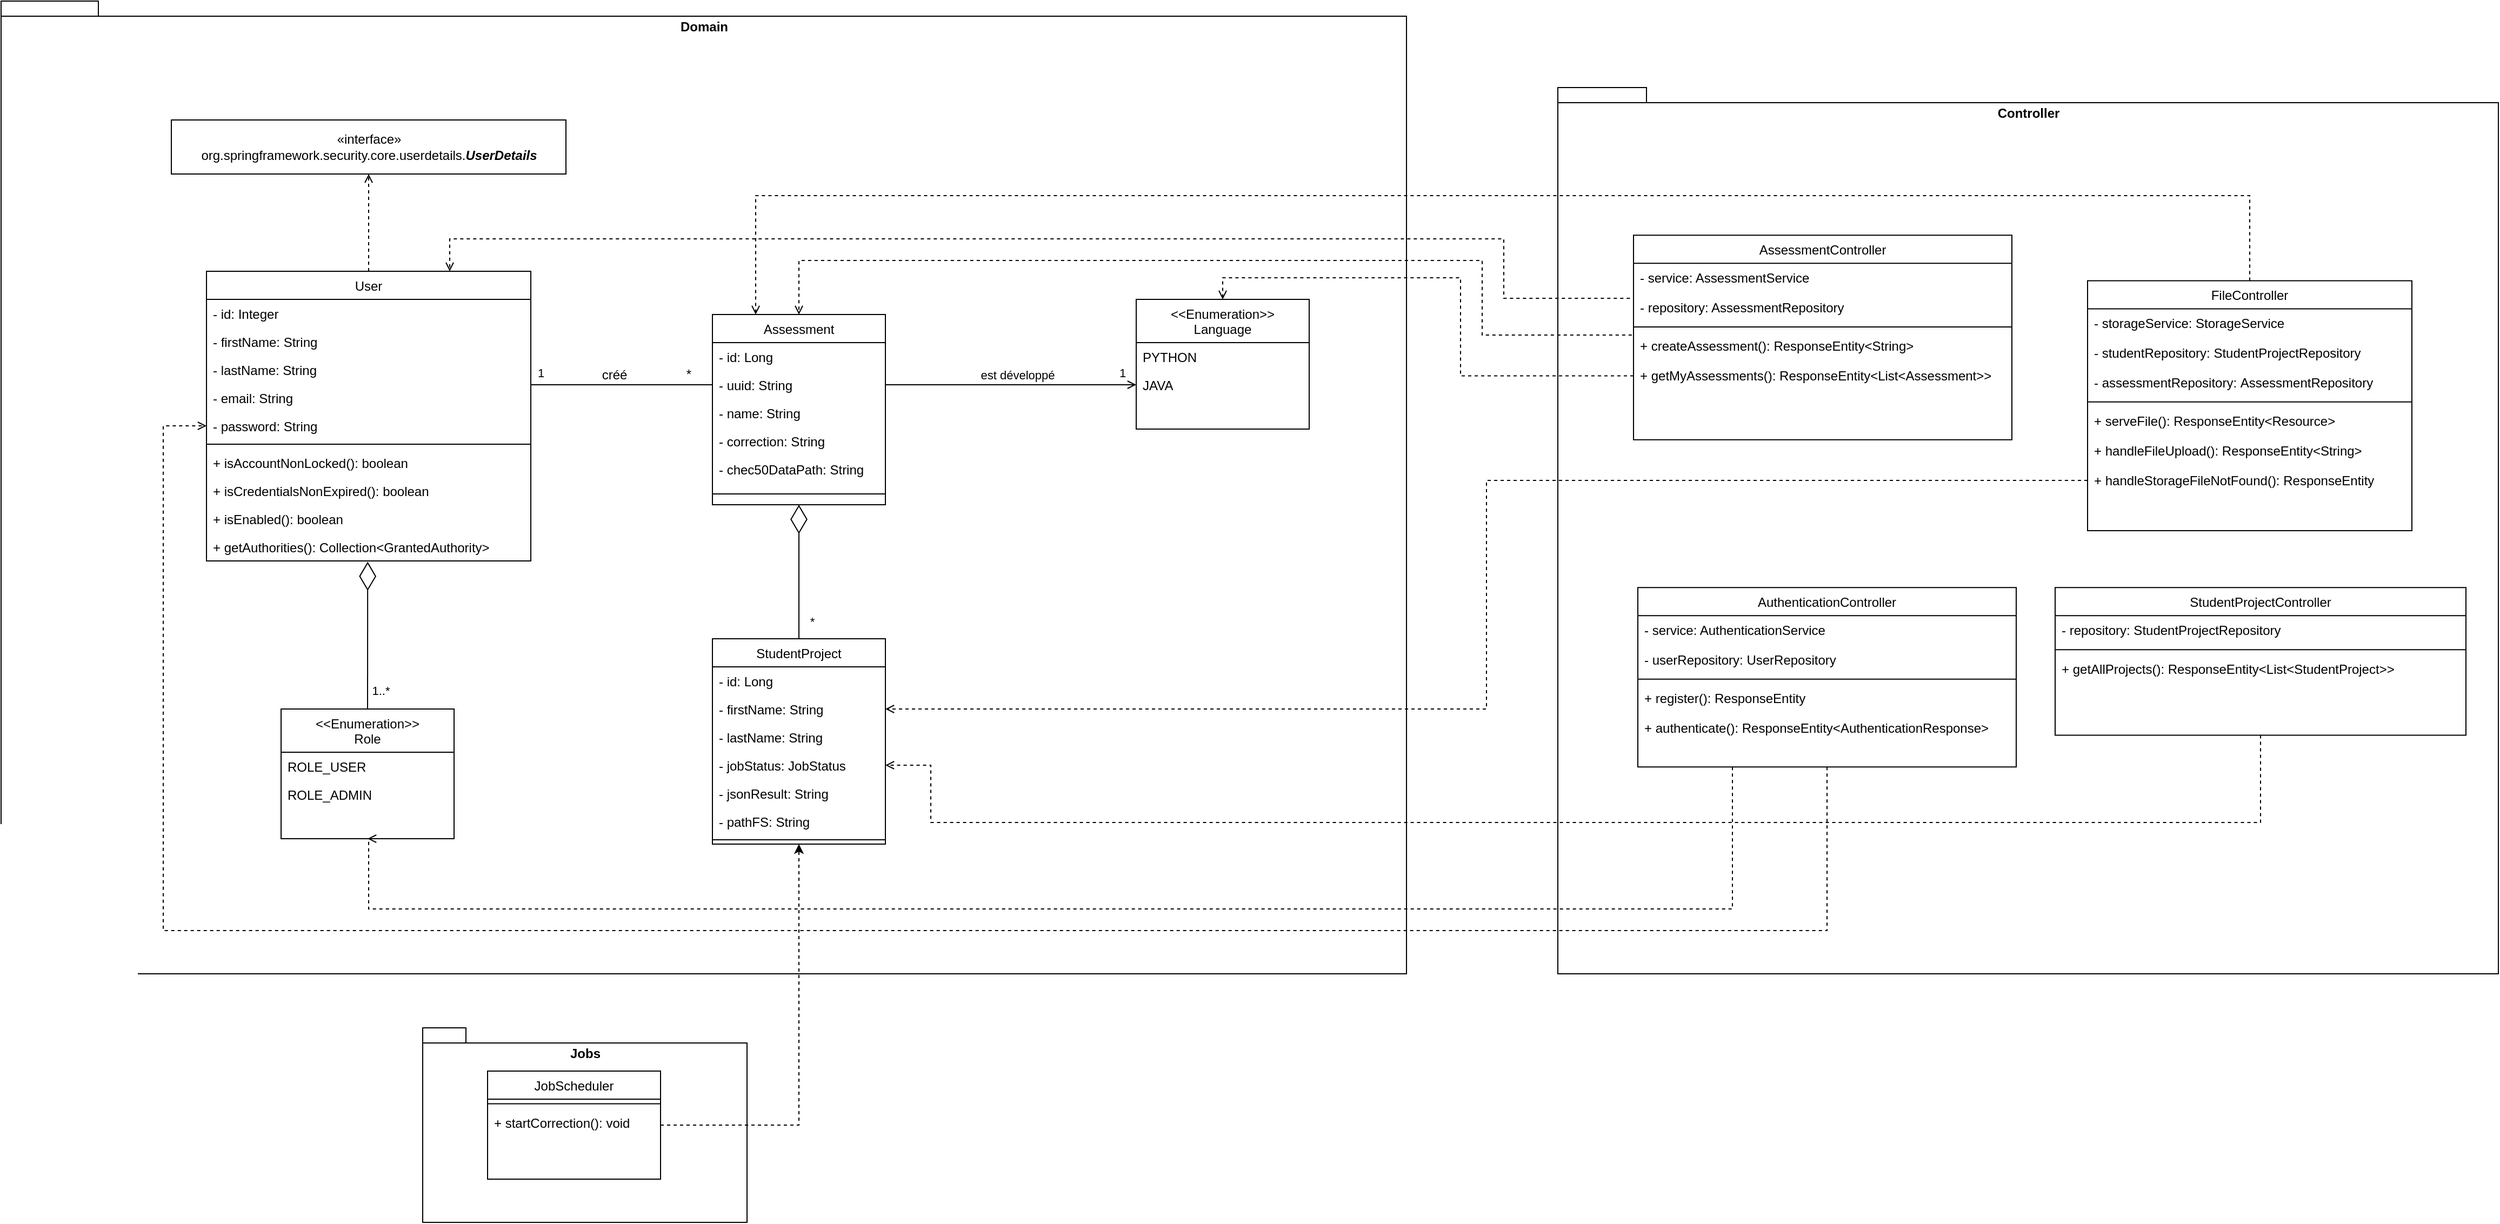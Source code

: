 <mxfile version="20.8.16" type="device" pages="3"><diagram id="C5RBs43oDa-KdzZeNtuy" name="Diagramme de classes"><mxGraphModel dx="1434" dy="859" grid="1" gridSize="10" guides="1" tooltips="1" connect="1" arrows="1" fold="1" page="1" pageScale="1" pageWidth="827" pageHeight="1169" math="0" shadow="0"><root><mxCell id="WIyWlLk6GJQsqaUBKTNV-0"/><mxCell id="WIyWlLk6GJQsqaUBKTNV-1" parent="WIyWlLk6GJQsqaUBKTNV-0"/><mxCell id="g3yNg9WdB4g8xahaaPAQ-30" value="" style="group" parent="WIyWlLk6GJQsqaUBKTNV-1" vertex="1" connectable="0"><mxGeometry x="460" y="950" width="300" height="180" as="geometry"/></mxCell><mxCell id="g3yNg9WdB4g8xahaaPAQ-1" value="Jobs" style="shape=folder;fontStyle=1;spacingTop=10;tabWidth=40;tabHeight=14;tabPosition=left;html=1;verticalAlign=top;" parent="g3yNg9WdB4g8xahaaPAQ-30" vertex="1"><mxGeometry width="300" height="180" as="geometry"/></mxCell><mxCell id="g3yNg9WdB4g8xahaaPAQ-2" value="JobScheduler" style="swimlane;fontStyle=0;align=center;verticalAlign=top;childLayout=stackLayout;horizontal=1;startSize=26;horizontalStack=0;resizeParent=1;resizeLast=0;collapsible=1;marginBottom=0;rounded=0;shadow=0;strokeWidth=1;" parent="g3yNg9WdB4g8xahaaPAQ-30" vertex="1"><mxGeometry x="60" y="40" width="160" height="100" as="geometry"><mxRectangle x="230" y="140" width="160" height="26" as="alternateBounds"/></mxGeometry></mxCell><mxCell id="g3yNg9WdB4g8xahaaPAQ-5" value="" style="line;html=1;strokeWidth=1;align=left;verticalAlign=middle;spacingTop=-1;spacingLeft=3;spacingRight=3;rotatable=0;labelPosition=right;points=[];portConstraint=eastwest;" parent="g3yNg9WdB4g8xahaaPAQ-2" vertex="1"><mxGeometry y="26" width="160" height="8.41" as="geometry"/></mxCell><mxCell id="g3yNg9WdB4g8xahaaPAQ-7" value="+ startCorrection(): void" style="text;strokeColor=none;fillColor=none;align=left;verticalAlign=top;spacingLeft=4;spacingRight=4;overflow=hidden;rotatable=0;points=[[0,0.5],[1,0.5]];portConstraint=eastwest;" parent="g3yNg9WdB4g8xahaaPAQ-2" vertex="1"><mxGeometry y="34.41" width="160" height="27.333" as="geometry"/></mxCell><mxCell id="g3yNg9WdB4g8xahaaPAQ-27" value="" style="group" parent="WIyWlLk6GJQsqaUBKTNV-1" vertex="1" connectable="0"><mxGeometry x="70" width="1300" height="900" as="geometry"/></mxCell><mxCell id="9CWiDj7---PZQi5EkKiQ-55" value="Domain" style="shape=folder;fontStyle=1;spacingTop=10;tabWidth=40;tabHeight=14;tabPosition=left;html=1;verticalAlign=top;" parent="g3yNg9WdB4g8xahaaPAQ-27" vertex="1"><mxGeometry width="1300" height="900" as="geometry"/></mxCell><mxCell id="zkfFHV4jXpPFQw0GAbJ--0" value="User" style="swimlane;fontStyle=0;align=center;verticalAlign=top;childLayout=stackLayout;horizontal=1;startSize=26;horizontalStack=0;resizeParent=1;resizeLast=0;collapsible=1;marginBottom=0;rounded=0;shadow=0;strokeWidth=1;" parent="g3yNg9WdB4g8xahaaPAQ-27" vertex="1"><mxGeometry x="190" y="250" width="300" height="268" as="geometry"><mxRectangle x="230" y="140" width="160" height="26" as="alternateBounds"/></mxGeometry></mxCell><mxCell id="zkfFHV4jXpPFQw0GAbJ--1" value="- id: Integer" style="text;align=left;verticalAlign=top;spacingLeft=4;spacingRight=4;overflow=hidden;rotatable=0;points=[[0,0.5],[1,0.5]];portConstraint=eastwest;" parent="zkfFHV4jXpPFQw0GAbJ--0" vertex="1"><mxGeometry y="26" width="300" height="26" as="geometry"/></mxCell><mxCell id="zkfFHV4jXpPFQw0GAbJ--2" value="- firstName: String" style="text;align=left;verticalAlign=top;spacingLeft=4;spacingRight=4;overflow=hidden;rotatable=0;points=[[0,0.5],[1,0.5]];portConstraint=eastwest;rounded=0;shadow=0;html=0;" parent="zkfFHV4jXpPFQw0GAbJ--0" vertex="1"><mxGeometry y="52" width="300" height="26" as="geometry"/></mxCell><mxCell id="zkfFHV4jXpPFQw0GAbJ--3" value="- lastName: String" style="text;align=left;verticalAlign=top;spacingLeft=4;spacingRight=4;overflow=hidden;rotatable=0;points=[[0,0.5],[1,0.5]];portConstraint=eastwest;rounded=0;shadow=0;html=0;" parent="zkfFHV4jXpPFQw0GAbJ--0" vertex="1"><mxGeometry y="78" width="300" height="26" as="geometry"/></mxCell><mxCell id="9CWiDj7---PZQi5EkKiQ-40" value="- email: String" style="text;strokeColor=none;fillColor=none;align=left;verticalAlign=top;spacingLeft=4;spacingRight=4;overflow=hidden;rotatable=0;points=[[0,0.5],[1,0.5]];portConstraint=eastwest;" parent="zkfFHV4jXpPFQw0GAbJ--0" vertex="1"><mxGeometry y="104" width="300" height="26" as="geometry"/></mxCell><mxCell id="9CWiDj7---PZQi5EkKiQ-41" value="- password: String" style="text;strokeColor=none;fillColor=none;align=left;verticalAlign=top;spacingLeft=4;spacingRight=4;overflow=hidden;rotatable=0;points=[[0,0.5],[1,0.5]];portConstraint=eastwest;" parent="zkfFHV4jXpPFQw0GAbJ--0" vertex="1"><mxGeometry y="130" width="300" height="26" as="geometry"/></mxCell><mxCell id="zkfFHV4jXpPFQw0GAbJ--4" value="" style="line;html=1;strokeWidth=1;align=left;verticalAlign=middle;spacingTop=-1;spacingLeft=3;spacingRight=3;rotatable=0;labelPosition=right;points=[];portConstraint=eastwest;" parent="zkfFHV4jXpPFQw0GAbJ--0" vertex="1"><mxGeometry y="156" width="300" height="8" as="geometry"/></mxCell><mxCell id="zkfFHV4jXpPFQw0GAbJ--5" value="+ isAccountNonLocked(): boolean" style="text;align=left;verticalAlign=top;spacingLeft=4;spacingRight=4;overflow=hidden;rotatable=0;points=[[0,0.5],[1,0.5]];portConstraint=eastwest;" parent="zkfFHV4jXpPFQw0GAbJ--0" vertex="1"><mxGeometry y="164" width="300" height="26" as="geometry"/></mxCell><mxCell id="9CWiDj7---PZQi5EkKiQ-43" value="+ isCredentialsNonExpired(): boolean" style="text;strokeColor=none;fillColor=none;align=left;verticalAlign=top;spacingLeft=4;spacingRight=4;overflow=hidden;rotatable=0;points=[[0,0.5],[1,0.5]];portConstraint=eastwest;" parent="zkfFHV4jXpPFQw0GAbJ--0" vertex="1"><mxGeometry y="190" width="300" height="26" as="geometry"/></mxCell><mxCell id="9CWiDj7---PZQi5EkKiQ-44" value="+ isEnabled(): boolean" style="text;strokeColor=none;fillColor=none;align=left;verticalAlign=top;spacingLeft=4;spacingRight=4;overflow=hidden;rotatable=0;points=[[0,0.5],[1,0.5]];portConstraint=eastwest;" parent="zkfFHV4jXpPFQw0GAbJ--0" vertex="1"><mxGeometry y="216" width="300" height="26" as="geometry"/></mxCell><mxCell id="9CWiDj7---PZQi5EkKiQ-51" value="+ getAuthorities(): Collection&lt;GrantedAuthority&gt;" style="text;strokeColor=none;fillColor=none;align=left;verticalAlign=top;spacingLeft=4;spacingRight=4;overflow=hidden;rotatable=0;points=[[0,0.5],[1,0.5]];portConstraint=eastwest;" parent="zkfFHV4jXpPFQw0GAbJ--0" vertex="1"><mxGeometry y="242" width="300" height="26" as="geometry"/></mxCell><mxCell id="zkfFHV4jXpPFQw0GAbJ--17" value="Assessment" style="swimlane;fontStyle=0;align=center;verticalAlign=top;childLayout=stackLayout;horizontal=1;startSize=26;horizontalStack=0;resizeParent=1;resizeLast=0;collapsible=1;marginBottom=0;rounded=0;shadow=0;strokeWidth=1;" parent="g3yNg9WdB4g8xahaaPAQ-27" vertex="1"><mxGeometry x="658" y="290" width="160" height="176" as="geometry"><mxRectangle x="550" y="140" width="160" height="26" as="alternateBounds"/></mxGeometry></mxCell><mxCell id="zkfFHV4jXpPFQw0GAbJ--18" value="- id: Long" style="text;align=left;verticalAlign=top;spacingLeft=4;spacingRight=4;overflow=hidden;rotatable=0;points=[[0,0.5],[1,0.5]];portConstraint=eastwest;" parent="zkfFHV4jXpPFQw0GAbJ--17" vertex="1"><mxGeometry y="26" width="160" height="26" as="geometry"/></mxCell><mxCell id="zkfFHV4jXpPFQw0GAbJ--19" value="- uuid: String" style="text;align=left;verticalAlign=top;spacingLeft=4;spacingRight=4;overflow=hidden;rotatable=0;points=[[0,0.5],[1,0.5]];portConstraint=eastwest;rounded=0;shadow=0;html=0;" parent="zkfFHV4jXpPFQw0GAbJ--17" vertex="1"><mxGeometry y="52" width="160" height="26" as="geometry"/></mxCell><mxCell id="9CWiDj7---PZQi5EkKiQ-54" value="- name: String" style="text;align=left;verticalAlign=top;spacingLeft=4;spacingRight=4;overflow=hidden;rotatable=0;points=[[0,0.5],[1,0.5]];portConstraint=eastwest;rounded=0;shadow=0;html=0;" parent="zkfFHV4jXpPFQw0GAbJ--17" vertex="1"><mxGeometry y="78" width="160" height="26" as="geometry"/></mxCell><mxCell id="9CWiDj7---PZQi5EkKiQ-53" value="- correction: String" style="text;align=left;verticalAlign=top;spacingLeft=4;spacingRight=4;overflow=hidden;rotatable=0;points=[[0,0.5],[1,0.5]];portConstraint=eastwest;rounded=0;shadow=0;html=0;" parent="zkfFHV4jXpPFQw0GAbJ--17" vertex="1"><mxGeometry y="104" width="160" height="26" as="geometry"/></mxCell><mxCell id="gc1wvkR20WpqNAfIxu7t-0" value="- chec50DataPath: String" style="text;align=left;verticalAlign=top;spacingLeft=4;spacingRight=4;overflow=hidden;rotatable=0;points=[[0,0.5],[1,0.5]];portConstraint=eastwest;rounded=0;shadow=0;html=0;" parent="zkfFHV4jXpPFQw0GAbJ--17" vertex="1"><mxGeometry y="130" width="160" height="26" as="geometry"/></mxCell><mxCell id="zkfFHV4jXpPFQw0GAbJ--23" value="" style="line;html=1;strokeWidth=1;align=left;verticalAlign=middle;spacingTop=-1;spacingLeft=3;spacingRight=3;rotatable=0;labelPosition=right;points=[];portConstraint=eastwest;" parent="zkfFHV4jXpPFQw0GAbJ--17" vertex="1"><mxGeometry y="156" width="160" height="20" as="geometry"/></mxCell><mxCell id="9CWiDj7---PZQi5EkKiQ-0" value="StudentProject" style="swimlane;fontStyle=0;align=center;verticalAlign=top;childLayout=stackLayout;horizontal=1;startSize=26;horizontalStack=0;resizeParent=1;resizeLast=0;collapsible=1;marginBottom=0;rounded=0;shadow=0;strokeWidth=1;" parent="g3yNg9WdB4g8xahaaPAQ-27" vertex="1"><mxGeometry x="658" y="590" width="160" height="190" as="geometry"><mxRectangle x="550" y="140" width="160" height="26" as="alternateBounds"/></mxGeometry></mxCell><mxCell id="9CWiDj7---PZQi5EkKiQ-1" value="- id: Long" style="text;align=left;verticalAlign=top;spacingLeft=4;spacingRight=4;overflow=hidden;rotatable=0;points=[[0,0.5],[1,0.5]];portConstraint=eastwest;" parent="9CWiDj7---PZQi5EkKiQ-0" vertex="1"><mxGeometry y="26" width="160" height="26" as="geometry"/></mxCell><mxCell id="9CWiDj7---PZQi5EkKiQ-2" value="- firstName: String" style="text;align=left;verticalAlign=top;spacingLeft=4;spacingRight=4;overflow=hidden;rotatable=0;points=[[0,0.5],[1,0.5]];portConstraint=eastwest;rounded=0;shadow=0;html=0;" parent="9CWiDj7---PZQi5EkKiQ-0" vertex="1"><mxGeometry y="52" width="160" height="26" as="geometry"/></mxCell><mxCell id="9CWiDj7---PZQi5EkKiQ-3" value="- lastName: String" style="text;align=left;verticalAlign=top;spacingLeft=4;spacingRight=4;overflow=hidden;rotatable=0;points=[[0,0.5],[1,0.5]];portConstraint=eastwest;rounded=0;shadow=0;html=0;" parent="9CWiDj7---PZQi5EkKiQ-0" vertex="1"><mxGeometry y="78" width="160" height="26" as="geometry"/></mxCell><mxCell id="9CWiDj7---PZQi5EkKiQ-4" value="- jobStatus: JobStatus" style="text;align=left;verticalAlign=top;spacingLeft=4;spacingRight=4;overflow=hidden;rotatable=0;points=[[0,0.5],[1,0.5]];portConstraint=eastwest;rounded=0;shadow=0;html=0;" parent="9CWiDj7---PZQi5EkKiQ-0" vertex="1"><mxGeometry y="104" width="160" height="26" as="geometry"/></mxCell><mxCell id="9CWiDj7---PZQi5EkKiQ-5" value="- jsonResult: String" style="text;align=left;verticalAlign=top;spacingLeft=4;spacingRight=4;overflow=hidden;rotatable=0;points=[[0,0.5],[1,0.5]];portConstraint=eastwest;rounded=0;shadow=0;html=0;" parent="9CWiDj7---PZQi5EkKiQ-0" vertex="1"><mxGeometry y="130" width="160" height="26" as="geometry"/></mxCell><mxCell id="gc1wvkR20WpqNAfIxu7t-1" value="- pathFS: String" style="text;align=left;verticalAlign=top;spacingLeft=4;spacingRight=4;overflow=hidden;rotatable=0;points=[[0,0.5],[1,0.5]];portConstraint=eastwest;rounded=0;shadow=0;html=0;" parent="9CWiDj7---PZQi5EkKiQ-0" vertex="1"><mxGeometry y="156" width="160" height="26" as="geometry"/></mxCell><mxCell id="9CWiDj7---PZQi5EkKiQ-6" value="" style="line;html=1;strokeWidth=1;align=left;verticalAlign=middle;spacingTop=-1;spacingLeft=3;spacingRight=3;rotatable=0;labelPosition=right;points=[];portConstraint=eastwest;" parent="9CWiDj7---PZQi5EkKiQ-0" vertex="1"><mxGeometry y="182" width="160" height="8" as="geometry"/></mxCell><mxCell id="9CWiDj7---PZQi5EkKiQ-9" value="&lt;&lt;Enumeration&gt;&gt;&#10;Language" style="swimlane;fontStyle=0;align=center;verticalAlign=top;childLayout=stackLayout;horizontal=1;startSize=40;horizontalStack=0;resizeParent=1;resizeLast=0;collapsible=1;marginBottom=0;rounded=0;shadow=0;strokeWidth=1;" parent="g3yNg9WdB4g8xahaaPAQ-27" vertex="1"><mxGeometry x="1050" y="276" width="160" height="120" as="geometry"><mxRectangle x="550" y="140" width="160" height="26" as="alternateBounds"/></mxGeometry></mxCell><mxCell id="9CWiDj7---PZQi5EkKiQ-10" value="PYTHON" style="text;align=left;verticalAlign=top;spacingLeft=4;spacingRight=4;overflow=hidden;rotatable=0;points=[[0,0.5],[1,0.5]];portConstraint=eastwest;" parent="9CWiDj7---PZQi5EkKiQ-9" vertex="1"><mxGeometry y="40" width="160" height="26" as="geometry"/></mxCell><mxCell id="9CWiDj7---PZQi5EkKiQ-11" value="JAVA" style="text;align=left;verticalAlign=top;spacingLeft=4;spacingRight=4;overflow=hidden;rotatable=0;points=[[0,0.5],[1,0.5]];portConstraint=eastwest;rounded=0;shadow=0;html=0;" parent="9CWiDj7---PZQi5EkKiQ-9" vertex="1"><mxGeometry y="66" width="160" height="26" as="geometry"/></mxCell><mxCell id="9CWiDj7---PZQi5EkKiQ-18" value="&lt;&lt;Enumeration&gt;&gt;&#10;Role" style="swimlane;fontStyle=0;align=center;verticalAlign=top;childLayout=stackLayout;horizontal=1;startSize=40;horizontalStack=0;resizeParent=1;resizeLast=0;collapsible=1;marginBottom=0;rounded=0;shadow=0;strokeWidth=1;" parent="g3yNg9WdB4g8xahaaPAQ-27" vertex="1"><mxGeometry x="259" y="655" width="160" height="120" as="geometry"><mxRectangle x="550" y="140" width="160" height="26" as="alternateBounds"/></mxGeometry></mxCell><mxCell id="9CWiDj7---PZQi5EkKiQ-19" value="ROLE_USER" style="text;align=left;verticalAlign=top;spacingLeft=4;spacingRight=4;overflow=hidden;rotatable=0;points=[[0,0.5],[1,0.5]];portConstraint=eastwest;" parent="9CWiDj7---PZQi5EkKiQ-18" vertex="1"><mxGeometry y="40" width="160" height="26" as="geometry"/></mxCell><mxCell id="9CWiDj7---PZQi5EkKiQ-20" value="ROLE_ADMIN" style="text;align=left;verticalAlign=top;spacingLeft=4;spacingRight=4;overflow=hidden;rotatable=0;points=[[0,0.5],[1,0.5]];portConstraint=eastwest;rounded=0;shadow=0;html=0;" parent="9CWiDj7---PZQi5EkKiQ-18" vertex="1"><mxGeometry y="66" width="160" height="26" as="geometry"/></mxCell><mxCell id="9CWiDj7---PZQi5EkKiQ-45" value="«interface»&lt;br&gt;org.springframework.security.core.userdetails.&lt;b&gt;&lt;i&gt;UserDetails&lt;/i&gt;&lt;/b&gt;" style="html=1;" parent="g3yNg9WdB4g8xahaaPAQ-27" vertex="1"><mxGeometry x="157.5" y="110" width="365" height="50" as="geometry"/></mxCell><mxCell id="zkfFHV4jXpPFQw0GAbJ--26" value="" style="endArrow=none;shadow=0;strokeWidth=1;rounded=0;endFill=0;edgeStyle=elbowEdgeStyle;elbow=vertical;entryX=0;entryY=0.5;entryDx=0;entryDy=0;" parent="g3yNg9WdB4g8xahaaPAQ-27" source="zkfFHV4jXpPFQw0GAbJ--0" target="zkfFHV4jXpPFQw0GAbJ--19" edge="1"><mxGeometry x="0.5" y="41" relative="1" as="geometry"><mxPoint x="630" y="362" as="sourcePoint"/><mxPoint x="758" y="381.0" as="targetPoint"/><mxPoint x="-40" y="32" as="offset"/></mxGeometry></mxCell><mxCell id="zkfFHV4jXpPFQw0GAbJ--28" value="*" style="resizable=0;align=right;verticalAlign=bottom;labelBackgroundColor=none;fontSize=12;" parent="zkfFHV4jXpPFQw0GAbJ--26" connectable="0" vertex="1"><mxGeometry x="1" relative="1" as="geometry"><mxPoint x="-18" y="-1" as="offset"/></mxGeometry></mxCell><mxCell id="zkfFHV4jXpPFQw0GAbJ--29" value="créé" style="text;html=1;resizable=0;points=[];;align=center;verticalAlign=middle;labelBackgroundColor=none;rounded=0;shadow=0;strokeWidth=1;fontSize=12;" parent="zkfFHV4jXpPFQw0GAbJ--26" vertex="1" connectable="0"><mxGeometry x="0.5" y="49" relative="1" as="geometry"><mxPoint x="-49" y="40" as="offset"/></mxGeometry></mxCell><mxCell id="9CWiDj7---PZQi5EkKiQ-50" value="1" style="edgeLabel;html=1;align=center;verticalAlign=middle;resizable=0;points=[];" parent="zkfFHV4jXpPFQw0GAbJ--26" vertex="1" connectable="0"><mxGeometry x="-0.917" y="-2" relative="1" as="geometry"><mxPoint x="2" y="-13" as="offset"/></mxGeometry></mxCell><mxCell id="9CWiDj7---PZQi5EkKiQ-38" value="" style="endArrow=diamondThin;endFill=0;endSize=24;html=1;rounded=0;strokeWidth=1;sourcePerimeterSpacing=6;targetPerimeterSpacing=0;jumpSize=9;entryX=0.5;entryY=1;entryDx=0;entryDy=0;exitX=0.5;exitY=0;exitDx=0;exitDy=0;" parent="g3yNg9WdB4g8xahaaPAQ-27" source="9CWiDj7---PZQi5EkKiQ-0" target="zkfFHV4jXpPFQw0GAbJ--17" edge="1"><mxGeometry width="160" relative="1" as="geometry"><mxPoint x="960" y="540" as="sourcePoint"/><mxPoint x="1120" y="540" as="targetPoint"/></mxGeometry></mxCell><mxCell id="9CWiDj7---PZQi5EkKiQ-39" value="*" style="edgeLabel;html=1;align=center;verticalAlign=middle;resizable=0;points=[];" parent="9CWiDj7---PZQi5EkKiQ-38" vertex="1" connectable="0"><mxGeometry x="-0.742" y="-3" relative="1" as="geometry"><mxPoint x="9" as="offset"/></mxGeometry></mxCell><mxCell id="9CWiDj7---PZQi5EkKiQ-35" style="edgeStyle=orthogonalEdgeStyle;rounded=0;orthogonalLoop=1;jettySize=auto;html=1;entryX=0;entryY=0.5;entryDx=0;entryDy=0;endArrow=open;endFill=0;exitX=1;exitY=0.5;exitDx=0;exitDy=0;" parent="g3yNg9WdB4g8xahaaPAQ-27" source="zkfFHV4jXpPFQw0GAbJ--19" target="9CWiDj7---PZQi5EkKiQ-11" edge="1"><mxGeometry relative="1" as="geometry"><mxPoint x="1160" y="407" as="targetPoint"/><mxPoint x="918" y="381.0" as="sourcePoint"/></mxGeometry></mxCell><mxCell id="9CWiDj7---PZQi5EkKiQ-47" value="est développé" style="edgeLabel;html=1;align=center;verticalAlign=middle;resizable=0;points=[];" parent="9CWiDj7---PZQi5EkKiQ-35" vertex="1" connectable="0"><mxGeometry x="-0.191" y="-3" relative="1" as="geometry"><mxPoint x="28" y="-12" as="offset"/></mxGeometry></mxCell><mxCell id="9CWiDj7---PZQi5EkKiQ-49" value="1" style="edgeLabel;html=1;align=center;verticalAlign=middle;resizable=0;points=[];" parent="9CWiDj7---PZQi5EkKiQ-35" vertex="1" connectable="0"><mxGeometry x="0.89" relative="1" as="geometry"><mxPoint y="-11" as="offset"/></mxGeometry></mxCell><mxCell id="9CWiDj7---PZQi5EkKiQ-101" value="" style="endArrow=diamondThin;endFill=0;endSize=24;html=1;rounded=0;strokeWidth=1;sourcePerimeterSpacing=6;targetPerimeterSpacing=0;jumpSize=9;entryX=0.497;entryY=1.027;entryDx=0;entryDy=0;exitX=0.5;exitY=0;exitDx=0;exitDy=0;entryPerimeter=0;" parent="g3yNg9WdB4g8xahaaPAQ-27" source="9CWiDj7---PZQi5EkKiQ-18" target="9CWiDj7---PZQi5EkKiQ-51" edge="1"><mxGeometry width="160" relative="1" as="geometry"><mxPoint x="590" y="768" as="sourcePoint"/><mxPoint x="590" y="590" as="targetPoint"/></mxGeometry></mxCell><mxCell id="9CWiDj7---PZQi5EkKiQ-102" value="1..*" style="edgeLabel;html=1;align=center;verticalAlign=middle;resizable=0;points=[];" parent="9CWiDj7---PZQi5EkKiQ-101" vertex="1" connectable="0"><mxGeometry x="-0.742" y="-3" relative="1" as="geometry"><mxPoint x="9" as="offset"/></mxGeometry></mxCell><mxCell id="9CWiDj7---PZQi5EkKiQ-52" style="edgeStyle=orthogonalEdgeStyle;rounded=0;jumpSize=9;orthogonalLoop=1;jettySize=auto;html=1;entryX=0.5;entryY=1;entryDx=0;entryDy=0;strokeWidth=1;startArrow=none;startFill=0;endArrow=open;endFill=0;endSize=6;sourcePerimeterSpacing=6;targetPerimeterSpacing=0;dashed=1;exitX=0.5;exitY=0;exitDx=0;exitDy=0;" parent="g3yNg9WdB4g8xahaaPAQ-27" source="zkfFHV4jXpPFQw0GAbJ--0" target="9CWiDj7---PZQi5EkKiQ-45" edge="1"><mxGeometry relative="1" as="geometry"/></mxCell><mxCell id="9CWiDj7---PZQi5EkKiQ-103" value="" style="group" parent="WIyWlLk6GJQsqaUBKTNV-1" vertex="1" connectable="0"><mxGeometry x="1510" y="80" width="870" height="820" as="geometry"/></mxCell><mxCell id="9CWiDj7---PZQi5EkKiQ-56" value="Controller" style="shape=folder;fontStyle=1;spacingTop=10;tabWidth=40;tabHeight=14;tabPosition=left;html=1;verticalAlign=top;" parent="9CWiDj7---PZQi5EkKiQ-103" vertex="1"><mxGeometry width="870" height="820" as="geometry"/></mxCell><mxCell id="9CWiDj7---PZQi5EkKiQ-57" value="AssessmentController" style="swimlane;fontStyle=0;align=center;verticalAlign=top;childLayout=stackLayout;horizontal=1;startSize=26;horizontalStack=0;resizeParent=1;resizeLast=0;collapsible=1;marginBottom=0;rounded=0;shadow=0;strokeWidth=1;" parent="9CWiDj7---PZQi5EkKiQ-103" vertex="1"><mxGeometry x="70" y="136.667" width="350" height="189.231" as="geometry"><mxRectangle x="230" y="140" width="160" height="26" as="alternateBounds"/></mxGeometry></mxCell><mxCell id="9CWiDj7---PZQi5EkKiQ-61" value="- service: AssessmentService" style="text;strokeColor=none;fillColor=none;align=left;verticalAlign=top;spacingLeft=4;spacingRight=4;overflow=hidden;rotatable=0;points=[[0,0.5],[1,0.5]];portConstraint=eastwest;" parent="9CWiDj7---PZQi5EkKiQ-57" vertex="1"><mxGeometry y="26" width="350" height="27.333" as="geometry"/></mxCell><mxCell id="9CWiDj7---PZQi5EkKiQ-62" value="- repository: AssessmentRepository" style="text;strokeColor=none;fillColor=none;align=left;verticalAlign=top;spacingLeft=4;spacingRight=4;overflow=hidden;rotatable=0;points=[[0,0.5],[1,0.5]];portConstraint=eastwest;" parent="9CWiDj7---PZQi5EkKiQ-57" vertex="1"><mxGeometry y="53.333" width="350" height="27.333" as="geometry"/></mxCell><mxCell id="9CWiDj7---PZQi5EkKiQ-63" value="" style="line;html=1;strokeWidth=1;align=left;verticalAlign=middle;spacingTop=-1;spacingLeft=3;spacingRight=3;rotatable=0;labelPosition=right;points=[];portConstraint=eastwest;" parent="9CWiDj7---PZQi5EkKiQ-57" vertex="1"><mxGeometry y="80.667" width="350" height="8.41" as="geometry"/></mxCell><mxCell id="9CWiDj7---PZQi5EkKiQ-64" value="+ createAssessment(): ResponseEntity&lt;String&gt;" style="text;align=left;verticalAlign=top;spacingLeft=4;spacingRight=4;overflow=hidden;rotatable=0;points=[[0,0.5],[1,0.5]];portConstraint=eastwest;" parent="9CWiDj7---PZQi5EkKiQ-57" vertex="1"><mxGeometry y="89.077" width="350" height="27.333" as="geometry"/></mxCell><mxCell id="9CWiDj7---PZQi5EkKiQ-65" value="+ getMyAssessments(): ResponseEntity&lt;List&lt;Assessment&gt;&gt;" style="text;strokeColor=none;fillColor=none;align=left;verticalAlign=top;spacingLeft=4;spacingRight=4;overflow=hidden;rotatable=0;points=[[0,0.5],[1,0.5]];portConstraint=eastwest;" parent="9CWiDj7---PZQi5EkKiQ-57" vertex="1"><mxGeometry y="116.41" width="350" height="27.333" as="geometry"/></mxCell><mxCell id="9CWiDj7---PZQi5EkKiQ-68" value="AuthenticationController" style="swimlane;fontStyle=0;align=center;verticalAlign=top;childLayout=stackLayout;horizontal=1;startSize=26;horizontalStack=0;resizeParent=1;resizeLast=0;collapsible=1;marginBottom=0;rounded=0;shadow=0;strokeWidth=1;" parent="9CWiDj7---PZQi5EkKiQ-103" vertex="1"><mxGeometry x="74" y="462.564" width="350" height="166.103" as="geometry"><mxRectangle x="230" y="140" width="160" height="26" as="alternateBounds"/></mxGeometry></mxCell><mxCell id="9CWiDj7---PZQi5EkKiQ-69" value="- service: AuthenticationService" style="text;align=left;verticalAlign=top;spacingLeft=4;spacingRight=4;overflow=hidden;rotatable=0;points=[[0,0.5],[1,0.5]];portConstraint=eastwest;" parent="9CWiDj7---PZQi5EkKiQ-68" vertex="1"><mxGeometry y="26" width="350" height="27.333" as="geometry"/></mxCell><mxCell id="9CWiDj7---PZQi5EkKiQ-70" value="- userRepository: UserRepository" style="text;align=left;verticalAlign=top;spacingLeft=4;spacingRight=4;overflow=hidden;rotatable=0;points=[[0,0.5],[1,0.5]];portConstraint=eastwest;rounded=0;shadow=0;html=0;" parent="9CWiDj7---PZQi5EkKiQ-68" vertex="1"><mxGeometry y="53.333" width="350" height="27.333" as="geometry"/></mxCell><mxCell id="9CWiDj7---PZQi5EkKiQ-74" value="" style="line;html=1;strokeWidth=1;align=left;verticalAlign=middle;spacingTop=-1;spacingLeft=3;spacingRight=3;rotatable=0;labelPosition=right;points=[];portConstraint=eastwest;" parent="9CWiDj7---PZQi5EkKiQ-68" vertex="1"><mxGeometry y="80.667" width="350" height="8.41" as="geometry"/></mxCell><mxCell id="9CWiDj7---PZQi5EkKiQ-75" value="+ register(): ResponseEntity" style="text;align=left;verticalAlign=top;spacingLeft=4;spacingRight=4;overflow=hidden;rotatable=0;points=[[0,0.5],[1,0.5]];portConstraint=eastwest;" parent="9CWiDj7---PZQi5EkKiQ-68" vertex="1"><mxGeometry y="89.077" width="350" height="27.333" as="geometry"/></mxCell><mxCell id="9CWiDj7---PZQi5EkKiQ-76" value="+ authenticate(): ResponseEntity&lt;AuthenticationResponse&gt;" style="text;strokeColor=none;fillColor=none;align=left;verticalAlign=top;spacingLeft=4;spacingRight=4;overflow=hidden;rotatable=0;points=[[0,0.5],[1,0.5]];portConstraint=eastwest;" parent="9CWiDj7---PZQi5EkKiQ-68" vertex="1"><mxGeometry y="116.41" width="350" height="27.333" as="geometry"/></mxCell><mxCell id="9CWiDj7---PZQi5EkKiQ-79" value="FileController" style="swimlane;fontStyle=0;align=center;verticalAlign=top;childLayout=stackLayout;horizontal=1;startSize=26;horizontalStack=0;resizeParent=1;resizeLast=0;collapsible=1;marginBottom=0;rounded=0;shadow=0;strokeWidth=1;" parent="9CWiDj7---PZQi5EkKiQ-103" vertex="1"><mxGeometry x="490" y="178.718" width="300" height="231.282" as="geometry"><mxRectangle x="230" y="140" width="160" height="26" as="alternateBounds"/></mxGeometry></mxCell><mxCell id="9CWiDj7---PZQi5EkKiQ-80" value="- storageService: StorageService" style="text;align=left;verticalAlign=top;spacingLeft=4;spacingRight=4;overflow=hidden;rotatable=0;points=[[0,0.5],[1,0.5]];portConstraint=eastwest;" parent="9CWiDj7---PZQi5EkKiQ-79" vertex="1"><mxGeometry y="26" width="300" height="27.333" as="geometry"/></mxCell><mxCell id="9CWiDj7---PZQi5EkKiQ-81" value="- studentRepository: StudentProjectRepository" style="text;align=left;verticalAlign=top;spacingLeft=4;spacingRight=4;overflow=hidden;rotatable=0;points=[[0,0.5],[1,0.5]];portConstraint=eastwest;rounded=0;shadow=0;html=0;" parent="9CWiDj7---PZQi5EkKiQ-79" vertex="1"><mxGeometry y="53.333" width="300" height="27.333" as="geometry"/></mxCell><mxCell id="9CWiDj7---PZQi5EkKiQ-82" value="- assessmentRepository: AssessmentRepository" style="text;align=left;verticalAlign=top;spacingLeft=4;spacingRight=4;overflow=hidden;rotatable=0;points=[[0,0.5],[1,0.5]];portConstraint=eastwest;rounded=0;shadow=0;html=0;" parent="9CWiDj7---PZQi5EkKiQ-79" vertex="1"><mxGeometry y="80.667" width="300" height="27.333" as="geometry"/></mxCell><mxCell id="9CWiDj7---PZQi5EkKiQ-85" value="" style="line;html=1;strokeWidth=1;align=left;verticalAlign=middle;spacingTop=-1;spacingLeft=3;spacingRight=3;rotatable=0;labelPosition=right;points=[];portConstraint=eastwest;" parent="9CWiDj7---PZQi5EkKiQ-79" vertex="1"><mxGeometry y="108.0" width="300" height="8.41" as="geometry"/></mxCell><mxCell id="9CWiDj7---PZQi5EkKiQ-86" value="+ serveFile(): ResponseEntity&lt;Resource&gt;" style="text;align=left;verticalAlign=top;spacingLeft=4;spacingRight=4;overflow=hidden;rotatable=0;points=[[0,0.5],[1,0.5]];portConstraint=eastwest;" parent="9CWiDj7---PZQi5EkKiQ-79" vertex="1"><mxGeometry y="116.41" width="300" height="27.333" as="geometry"/></mxCell><mxCell id="9CWiDj7---PZQi5EkKiQ-87" value="+ handleFileUpload(): ResponseEntity&lt;String&gt;" style="text;strokeColor=none;fillColor=none;align=left;verticalAlign=top;spacingLeft=4;spacingRight=4;overflow=hidden;rotatable=0;points=[[0,0.5],[1,0.5]];portConstraint=eastwest;" parent="9CWiDj7---PZQi5EkKiQ-79" vertex="1"><mxGeometry y="143.744" width="300" height="27.333" as="geometry"/></mxCell><mxCell id="9CWiDj7---PZQi5EkKiQ-88" value="+ handleStorageFileNotFound(): ResponseEntity" style="text;strokeColor=none;fillColor=none;align=left;verticalAlign=top;spacingLeft=4;spacingRight=4;overflow=hidden;rotatable=0;points=[[0,0.5],[1,0.5]];portConstraint=eastwest;" parent="9CWiDj7---PZQi5EkKiQ-79" vertex="1"><mxGeometry y="171.077" width="300" height="27.333" as="geometry"/></mxCell><mxCell id="9CWiDj7---PZQi5EkKiQ-90" value="StudentProjectController" style="swimlane;fontStyle=0;align=center;verticalAlign=top;childLayout=stackLayout;horizontal=1;startSize=26;horizontalStack=0;resizeParent=1;resizeLast=0;collapsible=1;marginBottom=0;rounded=0;shadow=0;strokeWidth=1;" parent="9CWiDj7---PZQi5EkKiQ-103" vertex="1"><mxGeometry x="460" y="462.564" width="380" height="136.667" as="geometry"><mxRectangle x="230" y="140" width="160" height="26" as="alternateBounds"/></mxGeometry></mxCell><mxCell id="9CWiDj7---PZQi5EkKiQ-91" value="- repository: StudentProjectRepository" style="text;align=left;verticalAlign=top;spacingLeft=4;spacingRight=4;overflow=hidden;rotatable=0;points=[[0,0.5],[1,0.5]];portConstraint=eastwest;" parent="9CWiDj7---PZQi5EkKiQ-90" vertex="1"><mxGeometry y="26" width="380" height="27.333" as="geometry"/></mxCell><mxCell id="9CWiDj7---PZQi5EkKiQ-96" value="" style="line;html=1;strokeWidth=1;align=left;verticalAlign=middle;spacingTop=-1;spacingLeft=3;spacingRight=3;rotatable=0;labelPosition=right;points=[];portConstraint=eastwest;" parent="9CWiDj7---PZQi5EkKiQ-90" vertex="1"><mxGeometry y="53.333" width="380" height="8.41" as="geometry"/></mxCell><mxCell id="9CWiDj7---PZQi5EkKiQ-97" value="+ getAllProjects(): ResponseEntity&lt;List&lt;StudentProject&gt;&gt;" style="text;align=left;verticalAlign=top;spacingLeft=4;spacingRight=4;overflow=hidden;rotatable=0;points=[[0,0.5],[1,0.5]];portConstraint=eastwest;" parent="9CWiDj7---PZQi5EkKiQ-90" vertex="1"><mxGeometry y="61.744" width="380" height="27.333" as="geometry"/></mxCell><mxCell id="9CWiDj7---PZQi5EkKiQ-107" style="edgeStyle=orthogonalEdgeStyle;rounded=0;jumpSize=9;orthogonalLoop=1;jettySize=auto;html=1;exitX=0;exitY=0.5;exitDx=0;exitDy=0;entryX=0.5;entryY=0;entryDx=0;entryDy=0;dashed=1;strokeWidth=1;startArrow=none;startFill=0;endArrow=open;endFill=0;endSize=6;sourcePerimeterSpacing=6;targetPerimeterSpacing=0;" parent="WIyWlLk6GJQsqaUBKTNV-1" source="9CWiDj7---PZQi5EkKiQ-64" target="zkfFHV4jXpPFQw0GAbJ--17" edge="1"><mxGeometry relative="1" as="geometry"><Array as="points"><mxPoint x="1440" y="309"/><mxPoint x="1440" y="240"/><mxPoint x="808" y="240"/></Array></mxGeometry></mxCell><mxCell id="9CWiDj7---PZQi5EkKiQ-108" style="edgeStyle=orthogonalEdgeStyle;rounded=0;jumpSize=9;orthogonalLoop=1;jettySize=auto;html=1;exitX=0;exitY=0.5;exitDx=0;exitDy=0;entryX=0.75;entryY=0;entryDx=0;entryDy=0;dashed=1;strokeWidth=1;startArrow=none;startFill=0;endArrow=open;endFill=0;endSize=6;sourcePerimeterSpacing=6;targetPerimeterSpacing=0;" parent="WIyWlLk6GJQsqaUBKTNV-1" source="9CWiDj7---PZQi5EkKiQ-62" target="zkfFHV4jXpPFQw0GAbJ--0" edge="1"><mxGeometry relative="1" as="geometry"><Array as="points"><mxPoint x="1580" y="275"/><mxPoint x="1460" y="275"/><mxPoint x="1460" y="220"/><mxPoint x="485" y="220"/></Array></mxGeometry></mxCell><mxCell id="9CWiDj7---PZQi5EkKiQ-109" style="edgeStyle=orthogonalEdgeStyle;rounded=0;jumpSize=9;orthogonalLoop=1;jettySize=auto;html=1;exitX=0;exitY=0.5;exitDx=0;exitDy=0;entryX=1;entryY=0.5;entryDx=0;entryDy=0;dashed=1;strokeWidth=1;startArrow=none;startFill=0;endArrow=open;endFill=0;endSize=6;sourcePerimeterSpacing=6;targetPerimeterSpacing=0;" parent="WIyWlLk6GJQsqaUBKTNV-1" source="9CWiDj7---PZQi5EkKiQ-88" target="9CWiDj7---PZQi5EkKiQ-2" edge="1"><mxGeometry relative="1" as="geometry"/></mxCell><mxCell id="9CWiDj7---PZQi5EkKiQ-110" style="edgeStyle=orthogonalEdgeStyle;rounded=0;jumpSize=9;orthogonalLoop=1;jettySize=auto;html=1;entryX=0;entryY=0.5;entryDx=0;entryDy=0;dashed=1;strokeWidth=1;startArrow=none;startFill=0;endArrow=open;endFill=0;endSize=6;sourcePerimeterSpacing=6;targetPerimeterSpacing=0;exitX=0.5;exitY=1;exitDx=0;exitDy=0;" parent="WIyWlLk6GJQsqaUBKTNV-1" source="9CWiDj7---PZQi5EkKiQ-68" target="9CWiDj7---PZQi5EkKiQ-41" edge="1"><mxGeometry relative="1" as="geometry"><Array as="points"><mxPoint x="1759" y="860"/><mxPoint x="220" y="860"/><mxPoint x="220" y="393"/></Array></mxGeometry></mxCell><mxCell id="9CWiDj7---PZQi5EkKiQ-112" style="edgeStyle=orthogonalEdgeStyle;rounded=0;jumpSize=9;orthogonalLoop=1;jettySize=auto;html=1;exitX=0;exitY=0.5;exitDx=0;exitDy=0;entryX=0.5;entryY=0;entryDx=0;entryDy=0;dashed=1;strokeWidth=1;startArrow=none;startFill=0;endArrow=open;endFill=0;endSize=6;sourcePerimeterSpacing=6;targetPerimeterSpacing=0;" parent="WIyWlLk6GJQsqaUBKTNV-1" source="9CWiDj7---PZQi5EkKiQ-65" target="9CWiDj7---PZQi5EkKiQ-9" edge="1"><mxGeometry relative="1" as="geometry"><Array as="points"><mxPoint x="1420" y="347"/><mxPoint x="1420" y="256"/><mxPoint x="1200" y="256"/></Array></mxGeometry></mxCell><mxCell id="9CWiDj7---PZQi5EkKiQ-113" style="edgeStyle=orthogonalEdgeStyle;rounded=0;jumpSize=9;orthogonalLoop=1;jettySize=auto;html=1;exitX=0.25;exitY=1;exitDx=0;exitDy=0;entryX=0.5;entryY=1;entryDx=0;entryDy=0;dashed=1;strokeWidth=1;startArrow=none;startFill=0;endArrow=open;endFill=0;endSize=6;sourcePerimeterSpacing=6;targetPerimeterSpacing=0;" parent="WIyWlLk6GJQsqaUBKTNV-1" source="9CWiDj7---PZQi5EkKiQ-68" target="9CWiDj7---PZQi5EkKiQ-18" edge="1"><mxGeometry relative="1" as="geometry"><Array as="points"><mxPoint x="1672" y="840"/><mxPoint x="410" y="840"/></Array></mxGeometry></mxCell><mxCell id="9CWiDj7---PZQi5EkKiQ-114" style="edgeStyle=orthogonalEdgeStyle;rounded=0;jumpSize=9;orthogonalLoop=1;jettySize=auto;html=1;entryX=0.25;entryY=0;entryDx=0;entryDy=0;dashed=1;strokeWidth=1;startArrow=none;startFill=0;endArrow=open;endFill=0;endSize=6;sourcePerimeterSpacing=6;targetPerimeterSpacing=0;exitX=0.5;exitY=0;exitDx=0;exitDy=0;" parent="WIyWlLk6GJQsqaUBKTNV-1" source="9CWiDj7---PZQi5EkKiQ-79" target="zkfFHV4jXpPFQw0GAbJ--17" edge="1"><mxGeometry relative="1" as="geometry"><Array as="points"><mxPoint x="2150" y="180"/><mxPoint x="768" y="180"/></Array></mxGeometry></mxCell><mxCell id="9CWiDj7---PZQi5EkKiQ-115" style="edgeStyle=orthogonalEdgeStyle;rounded=0;jumpSize=9;orthogonalLoop=1;jettySize=auto;html=1;entryX=1;entryY=0.5;entryDx=0;entryDy=0;dashed=1;strokeWidth=1;startArrow=none;startFill=0;endArrow=open;endFill=0;endSize=6;sourcePerimeterSpacing=6;targetPerimeterSpacing=0;exitX=0.5;exitY=1;exitDx=0;exitDy=0;" parent="WIyWlLk6GJQsqaUBKTNV-1" source="9CWiDj7---PZQi5EkKiQ-90" target="9CWiDj7---PZQi5EkKiQ-4" edge="1"><mxGeometry relative="1" as="geometry"><Array as="points"><mxPoint x="2160" y="760"/><mxPoint x="930" y="760"/><mxPoint x="930" y="707"/></Array></mxGeometry></mxCell><mxCell id="g3yNg9WdB4g8xahaaPAQ-28" style="edgeStyle=orthogonalEdgeStyle;rounded=0;orthogonalLoop=1;jettySize=auto;html=1;entryX=0.5;entryY=1;entryDx=0;entryDy=0;dashed=1;" parent="WIyWlLk6GJQsqaUBKTNV-1" source="g3yNg9WdB4g8xahaaPAQ-2" target="9CWiDj7---PZQi5EkKiQ-0" edge="1"><mxGeometry relative="1" as="geometry"><Array as="points"><mxPoint x="808" y="1040"/></Array></mxGeometry></mxCell></root></mxGraphModel></diagram><diagram id="ZvdNpc6gV9XwSOCByiKV" name="Diagramme de séquence - Avant Kryptonite"><mxGraphModel dx="1434" dy="859" grid="1" gridSize="10" guides="1" tooltips="1" connect="1" arrows="1" fold="1" page="1" pageScale="1" pageWidth="827" pageHeight="1169" math="0" shadow="0"><root><mxCell id="0"/><mxCell id="1" parent="0"/><mxCell id="1CV3sHh1BT7-JmIq8MN8-9" value=":Evaluation" style="shape=umlLifeline;perimeter=lifelinePerimeter;whiteSpace=wrap;html=1;container=1;collapsible=0;recursiveResize=0;outlineConnect=0;rounded=1;shadow=0;comic=0;labelBackgroundColor=none;strokeWidth=1;fontFamily=Verdana;fontSize=12;align=center;" vertex="1" parent="1"><mxGeometry x="265" y="130" width="100" height="540" as="geometry"/></mxCell><mxCell id="1CV3sHh1BT7-JmIq8MN8-48" value="" style="html=1;points=[];perimeter=orthogonalPerimeter;rounded=0;shadow=0;comic=0;labelBackgroundColor=none;strokeWidth=1;fontFamily=Verdana;fontSize=12;align=center;" vertex="1" parent="1CV3sHh1BT7-JmIq8MN8-9"><mxGeometry x="45" y="40" width="10" height="30" as="geometry"/></mxCell><mxCell id="1CV3sHh1BT7-JmIq8MN8-50" value="" style="edgeStyle=orthogonalEdgeStyle;curved=1;orthogonalLoop=1;jettySize=auto;html=1;" edge="1" parent="1CV3sHh1BT7-JmIq8MN8-9" source="1CV3sHh1BT7-JmIq8MN8-48" target="1CV3sHh1BT7-JmIq8MN8-48"><mxGeometry relative="1" as="geometry"/></mxCell><mxCell id="1CV3sHh1BT7-JmIq8MN8-42" value="" style="endArrow=none;dashed=1;html=1;rounded=0;startArrow=none;" edge="1" parent="1" source="1CV3sHh1BT7-JmIq8MN8-56"><mxGeometry width="50" height="50" relative="1" as="geometry"><mxPoint x="156" y="670" as="sourcePoint"/><mxPoint x="156" y="150" as="targetPoint"/></mxGeometry></mxCell><mxCell id="1CV3sHh1BT7-JmIq8MN8-43" value="Enseignant" style="shape=umlActor;verticalLabelPosition=bottom;verticalAlign=top;html=1;outlineConnect=0;" vertex="1" parent="1"><mxGeometry x="140" y="50" width="30" height="60" as="geometry"/></mxCell><mxCell id="1CV3sHh1BT7-JmIq8MN8-51" value="création" style="html=1;verticalAlign=bottom;endArrow=block;labelBackgroundColor=none;fontFamily=Verdana;fontSize=12;edgeStyle=elbowEdgeStyle;elbow=vertical;" edge="1" parent="1" target="1CV3sHh1BT7-JmIq8MN8-9"><mxGeometry relative="1" as="geometry"><mxPoint x="155" y="170" as="sourcePoint"/><mxPoint x="605.0" y="110.0" as="targetPoint"/></mxGeometry></mxCell><mxCell id="1CV3sHh1BT7-JmIq8MN8-54" value="" style="endArrow=none;dashed=1;html=1;rounded=0;startArrow=none;" edge="1" parent="1" source="1CV3sHh1BT7-JmIq8MN8-59"><mxGeometry width="50" height="50" relative="1" as="geometry"><mxPoint x="475" y="670" as="sourcePoint"/><mxPoint x="475" y="150" as="targetPoint"/></mxGeometry></mxCell><mxCell id="1CV3sHh1BT7-JmIq8MN8-55" value="Etudiant" style="shape=umlActor;verticalLabelPosition=bottom;verticalAlign=top;html=1;outlineConnect=0;" vertex="1" parent="1"><mxGeometry x="459" y="50" width="30" height="60" as="geometry"/></mxCell><mxCell id="1CV3sHh1BT7-JmIq8MN8-57" value="" style="endArrow=none;dashed=1;html=1;rounded=0;startArrow=none;" edge="1" parent="1" source="1CV3sHh1BT7-JmIq8MN8-72" target="1CV3sHh1BT7-JmIq8MN8-56"><mxGeometry width="50" height="50" relative="1" as="geometry"><mxPoint x="156" y="670" as="sourcePoint"/><mxPoint x="156" y="150" as="targetPoint"/></mxGeometry></mxCell><mxCell id="1CV3sHh1BT7-JmIq8MN8-56" value="" style="html=1;points=[];perimeter=orthogonalPerimeter;rounded=0;shadow=0;comic=0;labelBackgroundColor=none;strokeWidth=1;fontFamily=Verdana;fontSize=12;align=center;" vertex="1" parent="1"><mxGeometry x="150" y="230" width="10" height="90" as="geometry"/></mxCell><mxCell id="1CV3sHh1BT7-JmIq8MN8-60" value="" style="endArrow=none;dashed=1;html=1;rounded=0;startArrow=none;" edge="1" parent="1" target="1CV3sHh1BT7-JmIq8MN8-59"><mxGeometry width="50" height="50" relative="1" as="geometry"><mxPoint x="473" y="670" as="sourcePoint"/><mxPoint x="475" y="150" as="targetPoint"/></mxGeometry></mxCell><mxCell id="1CV3sHh1BT7-JmIq8MN8-59" value="" style="html=1;points=[];perimeter=orthogonalPerimeter;rounded=0;shadow=0;comic=0;labelBackgroundColor=none;strokeWidth=1;fontFamily=Verdana;fontSize=12;align=center;" vertex="1" parent="1"><mxGeometry x="469" y="250" width="10" height="170" as="geometry"/></mxCell><mxCell id="1CV3sHh1BT7-JmIq8MN8-58" value="distribution" style="html=1;verticalAlign=bottom;endArrow=block;labelBackgroundColor=none;fontFamily=Verdana;fontSize=12;edgeStyle=elbowEdgeStyle;elbow=vertical;" edge="1" parent="1"><mxGeometry x="-0.491" relative="1" as="geometry"><mxPoint x="160" y="250" as="sourcePoint"/><mxPoint x="475" y="250" as="targetPoint"/><mxPoint as="offset"/></mxGeometry></mxCell><mxCell id="1CV3sHh1BT7-JmIq8MN8-61" value=":Rendu" style="shape=umlLifeline;perimeter=lifelinePerimeter;whiteSpace=wrap;html=1;container=1;collapsible=0;recursiveResize=0;outlineConnect=0;rounded=1;shadow=0;comic=0;labelBackgroundColor=none;strokeWidth=1;fontFamily=Verdana;fontSize=12;align=center;" vertex="1" parent="1"><mxGeometry x="595" y="260" width="100" height="410" as="geometry"/></mxCell><mxCell id="1CV3sHh1BT7-JmIq8MN8-63" value="" style="html=1;points=[];perimeter=orthogonalPerimeter;rounded=0;shadow=0;comic=0;labelBackgroundColor=none;strokeWidth=1;fontFamily=Verdana;fontSize=12;align=center;" vertex="1" parent="1CV3sHh1BT7-JmIq8MN8-61"><mxGeometry x="45" y="40" width="10" height="30" as="geometry"/></mxCell><mxCell id="1CV3sHh1BT7-JmIq8MN8-64" value="" style="edgeStyle=orthogonalEdgeStyle;curved=1;orthogonalLoop=1;jettySize=auto;html=1;" edge="1" parent="1CV3sHh1BT7-JmIq8MN8-61" source="1CV3sHh1BT7-JmIq8MN8-63" target="1CV3sHh1BT7-JmIq8MN8-63"><mxGeometry relative="1" as="geometry"/></mxCell><mxCell id="1CV3sHh1BT7-JmIq8MN8-66" value="création" style="html=1;verticalAlign=bottom;endArrow=block;labelBackgroundColor=none;fontFamily=Verdana;fontSize=12;elbow=vertical;exitX=0.967;exitY=0.295;exitDx=0;exitDy=0;exitPerimeter=0;" edge="1" parent="1" source="1CV3sHh1BT7-JmIq8MN8-59" target="1CV3sHh1BT7-JmIq8MN8-63"><mxGeometry x="-0.523" relative="1" as="geometry"><mxPoint x="485" y="300" as="sourcePoint"/><mxPoint x="535" y="300" as="targetPoint"/><mxPoint as="offset"/></mxGeometry></mxCell><mxCell id="1CV3sHh1BT7-JmIq8MN8-71" value="zip" style="html=1;verticalAlign=bottom;endArrow=open;dashed=1;endSize=8;exitX=-0.024;exitY=0.899;labelBackgroundColor=none;fontFamily=Verdana;fontSize=12;exitDx=0;exitDy=0;exitPerimeter=0;entryX=0.979;entryY=0.087;entryDx=0;entryDy=0;entryPerimeter=0;" edge="1" parent="1" source="1CV3sHh1BT7-JmIq8MN8-59" target="1CV3sHh1BT7-JmIq8MN8-72"><mxGeometry x="0.254" y="-2" relative="1" as="geometry"><mxPoint x="175" y="403" as="targetPoint"/><mxPoint x="694" y="440" as="sourcePoint"/><mxPoint as="offset"/></mxGeometry></mxCell><mxCell id="1CV3sHh1BT7-JmIq8MN8-73" value="" style="endArrow=none;dashed=1;html=1;rounded=0;" edge="1" parent="1" target="1CV3sHh1BT7-JmIq8MN8-72"><mxGeometry width="50" height="50" relative="1" as="geometry"><mxPoint x="156" y="670" as="sourcePoint"/><mxPoint x="156" y="320.0" as="targetPoint"/></mxGeometry></mxCell><mxCell id="1CV3sHh1BT7-JmIq8MN8-72" value="" style="html=1;points=[];perimeter=orthogonalPerimeter;rounded=0;shadow=0;comic=0;labelBackgroundColor=none;strokeWidth=1;fontFamily=Verdana;fontSize=12;align=center;" vertex="1" parent="1"><mxGeometry x="150" y="390" width="10" height="150" as="geometry"/></mxCell><mxCell id="1CV3sHh1BT7-JmIq8MN8-76" value="correction" style="edgeStyle=orthogonalEdgeStyle;orthogonalLoop=1;jettySize=auto;html=1;exitX=1;exitY=0.143;exitDx=0;exitDy=0;exitPerimeter=0;curved=1;entryX=1;entryY=0.357;entryDx=0;entryDy=0;entryPerimeter=0;" edge="1" parent="1" source="1CV3sHh1BT7-JmIq8MN8-72" target="1CV3sHh1BT7-JmIq8MN8-72"><mxGeometry relative="1" as="geometry"><mxPoint x="265.0" y="450.0" as="sourcePoint"/><mxPoint x="165" y="440" as="targetPoint"/><Array as="points"><mxPoint x="160" y="410"/><mxPoint x="205" y="410"/><mxPoint x="205" y="444"/><mxPoint x="160" y="444"/></Array></mxGeometry></mxCell><mxCell id="1CV3sHh1BT7-JmIq8MN8-77" value="notation" style="html=1;verticalAlign=bottom;endArrow=block;labelBackgroundColor=none;fontFamily=Verdana;fontSize=12;elbow=vertical;exitX=0.979;exitY=0.715;exitDx=0;exitDy=0;exitPerimeter=0;entryX=-0.08;entryY=0.337;entryDx=0;entryDy=0;entryPerimeter=0;" edge="1" parent="1" source="1CV3sHh1BT7-JmIq8MN8-72" target="1CV3sHh1BT7-JmIq8MN8-78"><mxGeometry x="0.396" y="7" relative="1" as="geometry"><mxPoint x="170.0" y="495.0" as="sourcePoint"/><mxPoint x="475" y="497" as="targetPoint"/><mxPoint as="offset"/></mxGeometry></mxCell><mxCell id="1CV3sHh1BT7-JmIq8MN8-78" value="" style="html=1;points=[];perimeter=orthogonalPerimeter;rounded=0;shadow=0;comic=0;labelBackgroundColor=none;strokeWidth=1;fontFamily=Verdana;fontSize=12;align=center;" vertex="1" parent="1"><mxGeometry x="469" y="485" width="10" height="35" as="geometry"/></mxCell><mxCell id="1CV3sHh1BT7-JmIq8MN8-79" value="&lt;h1&gt;Processus&lt;/h1&gt;&lt;p&gt;Le professeur va créer une évaluation. Il va ensuite la distribuer aux étudiants.&lt;/p&gt;&lt;p&gt;L'étudiant va créer une version de rendu, en envoyer un zip à l'enseignant.&lt;/p&gt;&lt;p&gt;L'enseignant va corriger le rendu et envoyer la note à l'étudiant.&lt;/p&gt;" style="text;html=1;strokeColor=none;fillColor=none;spacing=5;spacingTop=-20;whiteSpace=wrap;overflow=hidden;rounded=0;" vertex="1" parent="1"><mxGeometry x="199" y="700" width="430" height="120" as="geometry"/></mxCell></root></mxGraphModel></diagram><diagram name="Diagramme de séquence - Après Kryptonite" id="SCKUJl4L4v4LSNVqTszp"><mxGraphModel dx="1434" dy="859" grid="1" gridSize="10" guides="1" tooltips="1" connect="1" arrows="1" fold="1" page="1" pageScale="1" pageWidth="827" pageHeight="1169" math="0" shadow="0"><root><mxCell id="2xjouHrUMmSArDPoBqoP-0"/><mxCell id="2xjouHrUMmSArDPoBqoP-1" parent="2xjouHrUMmSArDPoBqoP-0"/><mxCell id="2xjouHrUMmSArDPoBqoP-2" value=":Evaluation" style="shape=umlLifeline;perimeter=lifelinePerimeter;whiteSpace=wrap;html=1;container=1;collapsible=0;recursiveResize=0;outlineConnect=0;rounded=1;shadow=0;comic=0;labelBackgroundColor=none;strokeWidth=1;fontFamily=Verdana;fontSize=12;align=center;" vertex="1" parent="2xjouHrUMmSArDPoBqoP-1"><mxGeometry x="475" y="300" width="100" height="540" as="geometry"/></mxCell><mxCell id="2xjouHrUMmSArDPoBqoP-3" value="" style="html=1;points=[];perimeter=orthogonalPerimeter;rounded=0;shadow=0;comic=0;labelBackgroundColor=none;strokeWidth=1;fontFamily=Verdana;fontSize=12;align=center;" vertex="1" parent="2xjouHrUMmSArDPoBqoP-2"><mxGeometry x="45" y="40" width="10" height="30" as="geometry"/></mxCell><mxCell id="2xjouHrUMmSArDPoBqoP-4" value="" style="edgeStyle=orthogonalEdgeStyle;curved=1;orthogonalLoop=1;jettySize=auto;html=1;" edge="1" parent="2xjouHrUMmSArDPoBqoP-2" source="2xjouHrUMmSArDPoBqoP-3" target="2xjouHrUMmSArDPoBqoP-3"><mxGeometry relative="1" as="geometry"/></mxCell><mxCell id="2xjouHrUMmSArDPoBqoP-5" value="" style="endArrow=none;dashed=1;html=1;rounded=0;startArrow=none;" edge="1" parent="2xjouHrUMmSArDPoBqoP-1" source="2xjouHrUMmSArDPoBqoP-11"><mxGeometry width="50" height="50" relative="1" as="geometry"><mxPoint x="366" y="840" as="sourcePoint"/><mxPoint x="366" y="320" as="targetPoint"/></mxGeometry></mxCell><mxCell id="2xjouHrUMmSArDPoBqoP-6" value="Enseignant" style="shape=umlActor;verticalLabelPosition=bottom;verticalAlign=top;html=1;outlineConnect=0;" vertex="1" parent="2xjouHrUMmSArDPoBqoP-1"><mxGeometry x="350" y="220" width="30" height="60" as="geometry"/></mxCell><mxCell id="2xjouHrUMmSArDPoBqoP-7" value="création" style="html=1;verticalAlign=bottom;endArrow=block;labelBackgroundColor=none;fontFamily=Verdana;fontSize=12;edgeStyle=elbowEdgeStyle;elbow=vertical;" edge="1" parent="2xjouHrUMmSArDPoBqoP-1" target="2xjouHrUMmSArDPoBqoP-2"><mxGeometry relative="1" as="geometry"><mxPoint x="365" y="340" as="sourcePoint"/><mxPoint x="815.0" y="280.0" as="targetPoint"/></mxGeometry></mxCell><mxCell id="2xjouHrUMmSArDPoBqoP-8" value="" style="endArrow=none;dashed=1;html=1;rounded=0;startArrow=none;" edge="1" parent="2xjouHrUMmSArDPoBqoP-1" source="2xjouHrUMmSArDPoBqoP-13"><mxGeometry width="50" height="50" relative="1" as="geometry"><mxPoint x="685" y="840" as="sourcePoint"/><mxPoint x="685" y="320" as="targetPoint"/></mxGeometry></mxCell><mxCell id="2xjouHrUMmSArDPoBqoP-9" value="Etudiant" style="shape=umlActor;verticalLabelPosition=bottom;verticalAlign=top;html=1;outlineConnect=0;" vertex="1" parent="2xjouHrUMmSArDPoBqoP-1"><mxGeometry x="669" y="220" width="30" height="60" as="geometry"/></mxCell><mxCell id="2xjouHrUMmSArDPoBqoP-10" value="" style="endArrow=none;dashed=1;html=1;rounded=0;startArrow=none;" edge="1" parent="2xjouHrUMmSArDPoBqoP-1" source="2xjouHrUMmSArDPoBqoP-21" target="2xjouHrUMmSArDPoBqoP-11"><mxGeometry width="50" height="50" relative="1" as="geometry"><mxPoint x="366" y="840" as="sourcePoint"/><mxPoint x="366" y="320" as="targetPoint"/></mxGeometry></mxCell><mxCell id="2xjouHrUMmSArDPoBqoP-11" value="" style="html=1;points=[];perimeter=orthogonalPerimeter;rounded=0;shadow=0;comic=0;labelBackgroundColor=none;strokeWidth=1;fontFamily=Verdana;fontSize=12;align=center;" vertex="1" parent="2xjouHrUMmSArDPoBqoP-1"><mxGeometry x="360" y="411" width="10" height="90" as="geometry"/></mxCell><mxCell id="2xjouHrUMmSArDPoBqoP-12" value="" style="endArrow=none;dashed=1;html=1;rounded=0;startArrow=none;" edge="1" parent="2xjouHrUMmSArDPoBqoP-1" target="2xjouHrUMmSArDPoBqoP-13" source="2xjouHrUMmSArDPoBqoP-24"><mxGeometry width="50" height="50" relative="1" as="geometry"><mxPoint x="683" y="840" as="sourcePoint"/><mxPoint x="685" y="320" as="targetPoint"/></mxGeometry></mxCell><mxCell id="2xjouHrUMmSArDPoBqoP-13" value="" style="html=1;points=[];perimeter=orthogonalPerimeter;rounded=0;shadow=0;comic=0;labelBackgroundColor=none;strokeWidth=1;fontFamily=Verdana;fontSize=12;align=center;" vertex="1" parent="2xjouHrUMmSArDPoBqoP-1"><mxGeometry x="679" y="431" width="10" height="170" as="geometry"/></mxCell><mxCell id="2xjouHrUMmSArDPoBqoP-14" value="distribution" style="html=1;verticalAlign=bottom;endArrow=block;labelBackgroundColor=none;fontFamily=Verdana;fontSize=12;edgeStyle=elbowEdgeStyle;elbow=vertical;" edge="1" parent="2xjouHrUMmSArDPoBqoP-1"><mxGeometry x="-0.491" relative="1" as="geometry"><mxPoint x="370" y="431" as="sourcePoint"/><mxPoint x="685" y="431" as="targetPoint"/><mxPoint as="offset"/></mxGeometry></mxCell><mxCell id="2xjouHrUMmSArDPoBqoP-15" value=":Rendu" style="shape=umlLifeline;perimeter=lifelinePerimeter;whiteSpace=wrap;html=1;container=1;collapsible=0;recursiveResize=0;outlineConnect=0;rounded=1;shadow=0;comic=0;labelBackgroundColor=none;strokeWidth=1;fontFamily=Verdana;fontSize=12;align=center;" vertex="1" parent="2xjouHrUMmSArDPoBqoP-1"><mxGeometry x="805" y="441" width="100" height="399" as="geometry"/></mxCell><mxCell id="2xjouHrUMmSArDPoBqoP-16" value="" style="html=1;points=[];perimeter=orthogonalPerimeter;rounded=0;shadow=0;comic=0;labelBackgroundColor=none;strokeWidth=1;fontFamily=Verdana;fontSize=12;align=center;" vertex="1" parent="2xjouHrUMmSArDPoBqoP-15"><mxGeometry x="45" y="40" width="10" height="30" as="geometry"/></mxCell><mxCell id="2xjouHrUMmSArDPoBqoP-17" value="" style="edgeStyle=orthogonalEdgeStyle;curved=1;orthogonalLoop=1;jettySize=auto;html=1;" edge="1" parent="2xjouHrUMmSArDPoBqoP-15" source="2xjouHrUMmSArDPoBqoP-16" target="2xjouHrUMmSArDPoBqoP-16"><mxGeometry relative="1" as="geometry"/></mxCell><mxCell id="0QqpCAUURejbenIZrejn-9" value="dépôt" style="html=1;verticalAlign=bottom;endArrow=block;labelBackgroundColor=none;fontFamily=Verdana;fontSize=12;edgeStyle=elbowEdgeStyle;elbow=vertical;fillColor=#e1d5e7;strokeColor=#9673a6;" edge="1" parent="2xjouHrUMmSArDPoBqoP-15"><mxGeometry x="0.647" y="10" relative="1" as="geometry"><mxPoint x="-115" y="129" as="sourcePoint"/><mxPoint x="225" y="129" as="targetPoint"/><mxPoint as="offset"/></mxGeometry></mxCell><mxCell id="2xjouHrUMmSArDPoBqoP-18" value="création" style="html=1;verticalAlign=bottom;endArrow=block;labelBackgroundColor=none;fontFamily=Verdana;fontSize=12;elbow=vertical;exitX=0.967;exitY=0.295;exitDx=0;exitDy=0;exitPerimeter=0;" edge="1" parent="2xjouHrUMmSArDPoBqoP-1" source="2xjouHrUMmSArDPoBqoP-13" target="2xjouHrUMmSArDPoBqoP-16"><mxGeometry x="-0.523" relative="1" as="geometry"><mxPoint x="695" y="481" as="sourcePoint"/><mxPoint x="745" y="481" as="targetPoint"/><mxPoint as="offset"/></mxGeometry></mxCell><mxCell id="2xjouHrUMmSArDPoBqoP-20" value="" style="endArrow=none;dashed=1;html=1;rounded=0;" edge="1" parent="2xjouHrUMmSArDPoBqoP-1" target="2xjouHrUMmSArDPoBqoP-21"><mxGeometry width="50" height="50" relative="1" as="geometry"><mxPoint x="366" y="840" as="sourcePoint"/><mxPoint x="366" y="490.0" as="targetPoint"/></mxGeometry></mxCell><mxCell id="2xjouHrUMmSArDPoBqoP-21" value="" style="html=1;points=[];perimeter=orthogonalPerimeter;rounded=0;shadow=0;comic=0;labelBackgroundColor=none;strokeWidth=1;fontFamily=Verdana;fontSize=12;align=center;" vertex="1" parent="2xjouHrUMmSArDPoBqoP-1"><mxGeometry x="360" y="570" width="10" height="260" as="geometry"/></mxCell><mxCell id="2xjouHrUMmSArDPoBqoP-22" value="correction" style="edgeStyle=orthogonalEdgeStyle;orthogonalLoop=1;jettySize=auto;html=1;exitX=1;exitY=0.143;exitDx=0;exitDy=0;exitPerimeter=0;curved=1;entryX=1;entryY=0.357;entryDx=0;entryDy=0;entryPerimeter=0;" edge="1" parent="2xjouHrUMmSArDPoBqoP-1"><mxGeometry relative="1" as="geometry"><mxPoint x="369" y="751.41" as="sourcePoint"/><mxPoint x="369" y="783.51" as="targetPoint"/><Array as="points"><mxPoint x="369" y="749.96"/><mxPoint x="414" y="749.96"/><mxPoint x="414" y="783.96"/></Array></mxGeometry></mxCell><mxCell id="2xjouHrUMmSArDPoBqoP-23" value="notation" style="html=1;verticalAlign=bottom;endArrow=block;labelBackgroundColor=none;fontFamily=Verdana;fontSize=12;elbow=vertical;exitX=0.979;exitY=0.715;exitDx=0;exitDy=0;exitPerimeter=0;entryX=-0.08;entryY=0.337;entryDx=0;entryDy=0;entryPerimeter=0;" edge="1" parent="2xjouHrUMmSArDPoBqoP-1" target="2xjouHrUMmSArDPoBqoP-24"><mxGeometry x="-0.285" y="7" relative="1" as="geometry"><mxPoint x="369.79" y="808.3" as="sourcePoint"/><mxPoint x="685" y="748" as="targetPoint"/><mxPoint as="offset"/></mxGeometry></mxCell><mxCell id="2xjouHrUMmSArDPoBqoP-25" value="&lt;h1&gt;Processus&lt;/h1&gt;&lt;p&gt;Le professeur va créer une évaluation. Il va également créer un &quot;Assessment&quot; avec le détail de la correction. Il va ensuite la distribuer l'évaluation aux étudiants.&lt;/p&gt;&lt;p&gt;L'étudiant va créer une version de rendu, et déposer un zip à sur la plateforme Kryptonite.&lt;/p&gt;&lt;p&gt;La plateforme va procéder à la correction en se basant sur l'assessment du professeur.&lt;/p&gt;&lt;p&gt;L'enseignant va demander le résultat sur la plateforme, et procédera à la correction en s'aidant des résultats.&lt;/p&gt;&lt;p&gt;&lt;span style=&quot;background-color: initial;&quot;&gt;La note est envoyée à l'étudiant.&lt;/span&gt;&lt;br&gt;&lt;/p&gt;" style="text;html=1;strokeColor=none;fillColor=none;spacing=5;spacingTop=-20;whiteSpace=wrap;overflow=hidden;rounded=0;" vertex="1" parent="2xjouHrUMmSArDPoBqoP-1"><mxGeometry x="400" y="850" width="801" height="240" as="geometry"/></mxCell><mxCell id="0QqpCAUURejbenIZrejn-0" value="Kryptonite" style="shape=umlActor;verticalLabelPosition=bottom;verticalAlign=top;html=1;outlineConnect=0;fillColor=#e1d5e7;strokeColor=#9673a6;" vertex="1" parent="2xjouHrUMmSArDPoBqoP-1"><mxGeometry x="1020" y="220" width="30" height="60" as="geometry"/></mxCell><mxCell id="0QqpCAUURejbenIZrejn-1" value="" style="endArrow=none;dashed=1;html=1;rounded=0;startArrow=none;fillColor=#e1d5e7;strokeColor=#9673a6;" edge="1" parent="2xjouHrUMmSArDPoBqoP-1" source="0QqpCAUURejbenIZrejn-10"><mxGeometry width="50" height="50" relative="1" as="geometry"><mxPoint x="1035" y="840" as="sourcePoint"/><mxPoint x="1035" y="310" as="targetPoint"/></mxGeometry></mxCell><mxCell id="0QqpCAUURejbenIZrejn-4" value=":Assessment" style="shape=umlLifeline;perimeter=lifelinePerimeter;whiteSpace=wrap;html=1;container=1;collapsible=0;recursiveResize=0;outlineConnect=0;rounded=1;shadow=0;comic=0;labelBackgroundColor=none;strokeWidth=1;fontFamily=Verdana;fontSize=12;align=center;fillColor=#e1d5e7;strokeColor=#9673a6;" vertex="1" parent="2xjouHrUMmSArDPoBqoP-1"><mxGeometry x="1180" y="349" width="100" height="491" as="geometry"/></mxCell><mxCell id="0QqpCAUURejbenIZrejn-5" value="" style="html=1;points=[];perimeter=orthogonalPerimeter;rounded=0;shadow=0;comic=0;labelBackgroundColor=none;strokeWidth=1;fontFamily=Verdana;fontSize=12;align=center;" vertex="1" parent="0QqpCAUURejbenIZrejn-4"><mxGeometry x="45" y="40" width="10" height="30" as="geometry"/></mxCell><mxCell id="0QqpCAUURejbenIZrejn-6" value="" style="edgeStyle=orthogonalEdgeStyle;curved=1;orthogonalLoop=1;jettySize=auto;html=1;" edge="1" parent="0QqpCAUURejbenIZrejn-4" source="0QqpCAUURejbenIZrejn-5" target="0QqpCAUURejbenIZrejn-5"><mxGeometry relative="1" as="geometry"/></mxCell><mxCell id="0QqpCAUURejbenIZrejn-13" value="" style="html=1;points=[];perimeter=orthogonalPerimeter;rounded=0;shadow=0;comic=0;labelBackgroundColor=none;strokeWidth=1;fontFamily=Verdana;fontSize=12;align=center;fillColor=#e1d5e7;strokeColor=#9673a6;" vertex="1" parent="0QqpCAUURejbenIZrejn-4"><mxGeometry x="45" y="281" width="10" height="49" as="geometry"/></mxCell><mxCell id="0QqpCAUURejbenIZrejn-7" value="création" style="html=1;verticalAlign=bottom;endArrow=block;labelBackgroundColor=none;fontFamily=Verdana;fontSize=12;elbow=vertical;rounded=0;entryX=0.533;entryY=0.01;entryDx=0;entryDy=0;entryPerimeter=0;fillColor=#e1d5e7;strokeColor=#9673a6;" edge="1" parent="2xjouHrUMmSArDPoBqoP-1" target="0QqpCAUURejbenIZrejn-5"><mxGeometry x="0.188" relative="1" as="geometry"><mxPoint x="368" y="390" as="sourcePoint"/><mxPoint x="1223" y="390" as="targetPoint"/><mxPoint as="offset"/></mxGeometry></mxCell><mxCell id="0QqpCAUURejbenIZrejn-8" value="" style="endArrow=none;dashed=1;html=1;rounded=0;startArrow=none;" edge="1" parent="2xjouHrUMmSArDPoBqoP-1" target="2xjouHrUMmSArDPoBqoP-24"><mxGeometry width="50" height="50" relative="1" as="geometry"><mxPoint x="683" y="840" as="sourcePoint"/><mxPoint x="683" y="601" as="targetPoint"/></mxGeometry></mxCell><mxCell id="2xjouHrUMmSArDPoBqoP-24" value="" style="html=1;points=[];perimeter=orthogonalPerimeter;rounded=0;shadow=0;comic=0;labelBackgroundColor=none;strokeWidth=1;fontFamily=Verdana;fontSize=12;align=center;" vertex="1" parent="2xjouHrUMmSArDPoBqoP-1"><mxGeometry x="679" y="796" width="10" height="35" as="geometry"/></mxCell><mxCell id="0QqpCAUURejbenIZrejn-11" value="" style="endArrow=none;dashed=1;html=1;rounded=0;startArrow=none;" edge="1" parent="2xjouHrUMmSArDPoBqoP-1" source="0QqpCAUURejbenIZrejn-15" target="0QqpCAUURejbenIZrejn-10"><mxGeometry width="50" height="50" relative="1" as="geometry"><mxPoint x="1035" y="840" as="sourcePoint"/><mxPoint x="1035" y="310" as="targetPoint"/></mxGeometry></mxCell><mxCell id="0QqpCAUURejbenIZrejn-10" value="" style="html=1;points=[];perimeter=orthogonalPerimeter;rounded=0;shadow=0;comic=0;labelBackgroundColor=none;strokeWidth=1;fontFamily=Verdana;fontSize=12;align=center;fillColor=#e1d5e7;strokeColor=#9673a6;" vertex="1" parent="2xjouHrUMmSArDPoBqoP-1"><mxGeometry x="1030" y="545" width="10" height="115" as="geometry"/></mxCell><mxCell id="0QqpCAUURejbenIZrejn-12" value="comparer" style="html=1;verticalAlign=bottom;endArrow=block;labelBackgroundColor=none;fontFamily=Verdana;fontSize=12;edgeStyle=elbowEdgeStyle;elbow=vertical;exitX=1.2;exitY=0.826;exitDx=0;exitDy=0;exitPerimeter=0;fillColor=#e1d5e7;strokeColor=#9673a6;" edge="1" parent="2xjouHrUMmSArDPoBqoP-1" source="0QqpCAUURejbenIZrejn-10"><mxGeometry x="0.043" y="10" relative="1" as="geometry"><mxPoint x="1050" y="640" as="sourcePoint"/><mxPoint x="1226" y="640" as="targetPoint"/><mxPoint as="offset"/><Array as="points"><mxPoint x="1180" y="640"/></Array></mxGeometry></mxCell><mxCell id="0QqpCAUURejbenIZrejn-14" value="donner résultat" style="html=1;verticalAlign=bottom;endArrow=block;labelBackgroundColor=none;fontFamily=Verdana;fontSize=12;elbow=vertical;exitX=0.979;exitY=0.715;exitDx=0;exitDy=0;exitPerimeter=0;fillColor=#e1d5e7;strokeColor=#9673a6;" edge="1" parent="2xjouHrUMmSArDPoBqoP-1"><mxGeometry x="0.788" y="10" relative="1" as="geometry"><mxPoint x="370.0" y="700.51" as="sourcePoint"/><mxPoint x="1030" y="700" as="targetPoint"/><mxPoint as="offset"/></mxGeometry></mxCell><mxCell id="0QqpCAUURejbenIZrejn-16" value="" style="endArrow=none;dashed=1;html=1;rounded=0;startArrow=none;" edge="1" parent="2xjouHrUMmSArDPoBqoP-1" target="0QqpCAUURejbenIZrejn-15"><mxGeometry width="50" height="50" relative="1" as="geometry"><mxPoint x="1035" y="840" as="sourcePoint"/><mxPoint x="1035" y="660" as="targetPoint"/></mxGeometry></mxCell><mxCell id="0QqpCAUURejbenIZrejn-15" value="" style="html=1;points=[];perimeter=orthogonalPerimeter;rounded=0;shadow=0;comic=0;labelBackgroundColor=none;strokeWidth=1;fontFamily=Verdana;fontSize=12;align=center;fillColor=#e1d5e7;strokeColor=#9673a6;" vertex="1" parent="2xjouHrUMmSArDPoBqoP-1"><mxGeometry x="1030" y="690" width="10" height="49" as="geometry"/></mxCell><mxCell id="0QqpCAUURejbenIZrejn-19" value="résultat" style="html=1;verticalAlign=bottom;endArrow=open;dashed=1;endSize=8;exitX=-0.333;exitY=0.694;labelBackgroundColor=none;fontFamily=Verdana;fontSize=12;exitDx=0;exitDy=0;exitPerimeter=0;entryX=1.333;entryY=0.592;entryDx=0;entryDy=0;entryPerimeter=0;fillColor=#e1d5e7;strokeColor=#9673a6;" edge="1" parent="2xjouHrUMmSArDPoBqoP-1" source="0QqpCAUURejbenIZrejn-15" target="2xjouHrUMmSArDPoBqoP-21"><mxGeometry x="0.254" y="-2" relative="1" as="geometry"><mxPoint x="379.79" y="594.05" as="targetPoint"/><mxPoint x="688.76" y="593.83" as="sourcePoint"/><mxPoint as="offset"/></mxGeometry></mxCell><mxCell id="0QqpCAUURejbenIZrejn-20" value="notification" style="html=1;verticalAlign=bottom;endArrow=open;dashed=1;endSize=8;exitX=-0.317;exitY=0.875;labelBackgroundColor=none;fontFamily=Verdana;fontSize=12;exitDx=0;exitDy=0;exitPerimeter=0;" edge="1" parent="2xjouHrUMmSArDPoBqoP-1" source="2xjouHrUMmSArDPoBqoP-13"><mxGeometry x="0.254" y="-2" relative="1" as="geometry"><mxPoint x="372" y="580" as="targetPoint"/><mxPoint x="1036.67" y="734.006" as="sourcePoint"/><mxPoint as="offset"/></mxGeometry></mxCell></root></mxGraphModel></diagram></mxfile>